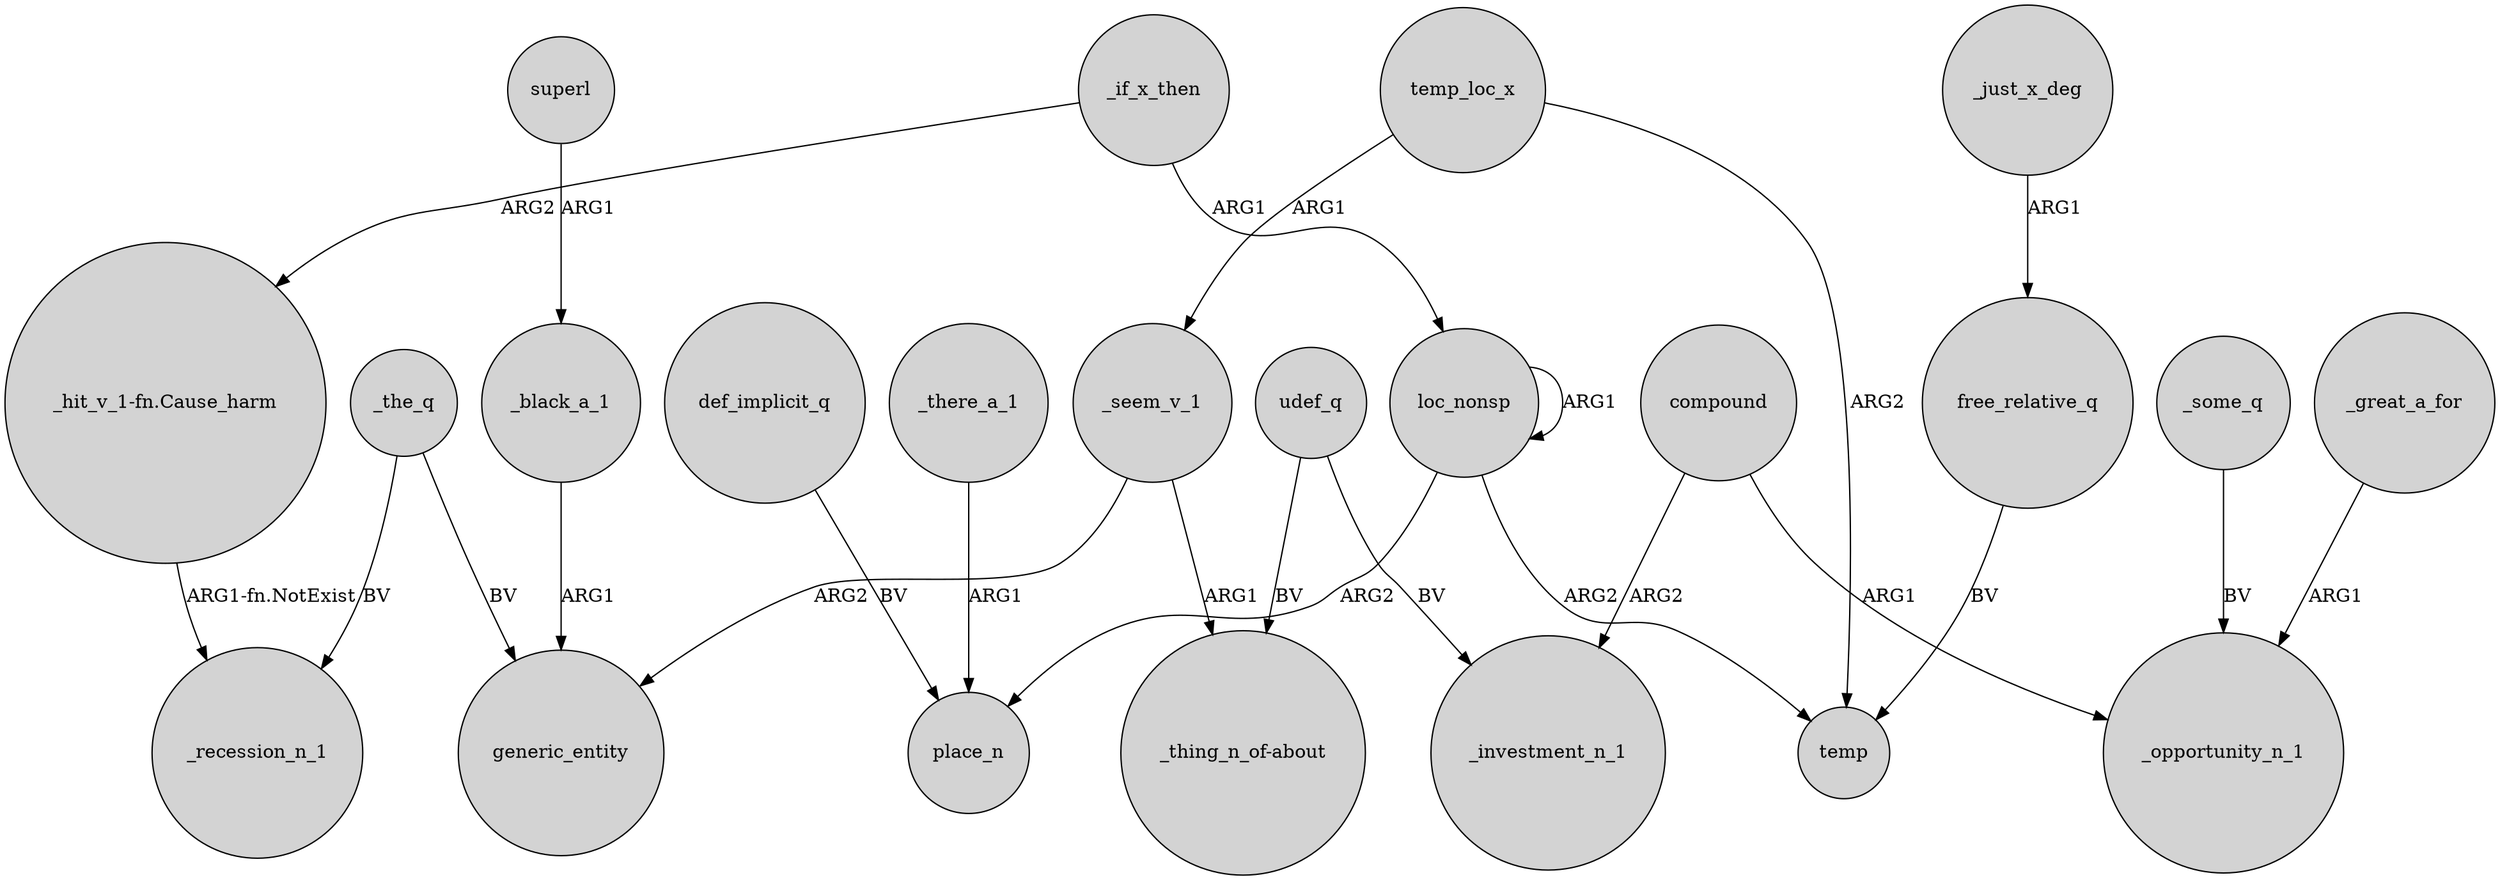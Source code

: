 digraph {
	node [shape=circle style=filled]
	temp_loc_x -> _seem_v_1 [label=ARG1]
	_the_q -> generic_entity [label=BV]
	udef_q -> "_thing_n_of-about" [label=BV]
	_seem_v_1 -> "_thing_n_of-about" [label=ARG1]
	_some_q -> _opportunity_n_1 [label=BV]
	_great_a_for -> _opportunity_n_1 [label=ARG1]
	compound -> _investment_n_1 [label=ARG2]
	def_implicit_q -> place_n [label=BV]
	_black_a_1 -> generic_entity [label=ARG1]
	_just_x_deg -> free_relative_q [label=ARG1]
	_the_q -> _recession_n_1 [label=BV]
	_seem_v_1 -> generic_entity [label=ARG2]
	temp_loc_x -> temp [label=ARG2]
	loc_nonsp -> temp [label=ARG2]
	_if_x_then -> "_hit_v_1-fn.Cause_harm" [label=ARG2]
	compound -> _opportunity_n_1 [label=ARG1]
	"_hit_v_1-fn.Cause_harm" -> _recession_n_1 [label="ARG1-fn.NotExist"]
	_if_x_then -> loc_nonsp [label=ARG1]
	loc_nonsp -> place_n [label=ARG2]
	udef_q -> _investment_n_1 [label=BV]
	loc_nonsp -> loc_nonsp [label=ARG1]
	superl -> _black_a_1 [label=ARG1]
	_there_a_1 -> place_n [label=ARG1]
	free_relative_q -> temp [label=BV]
}

